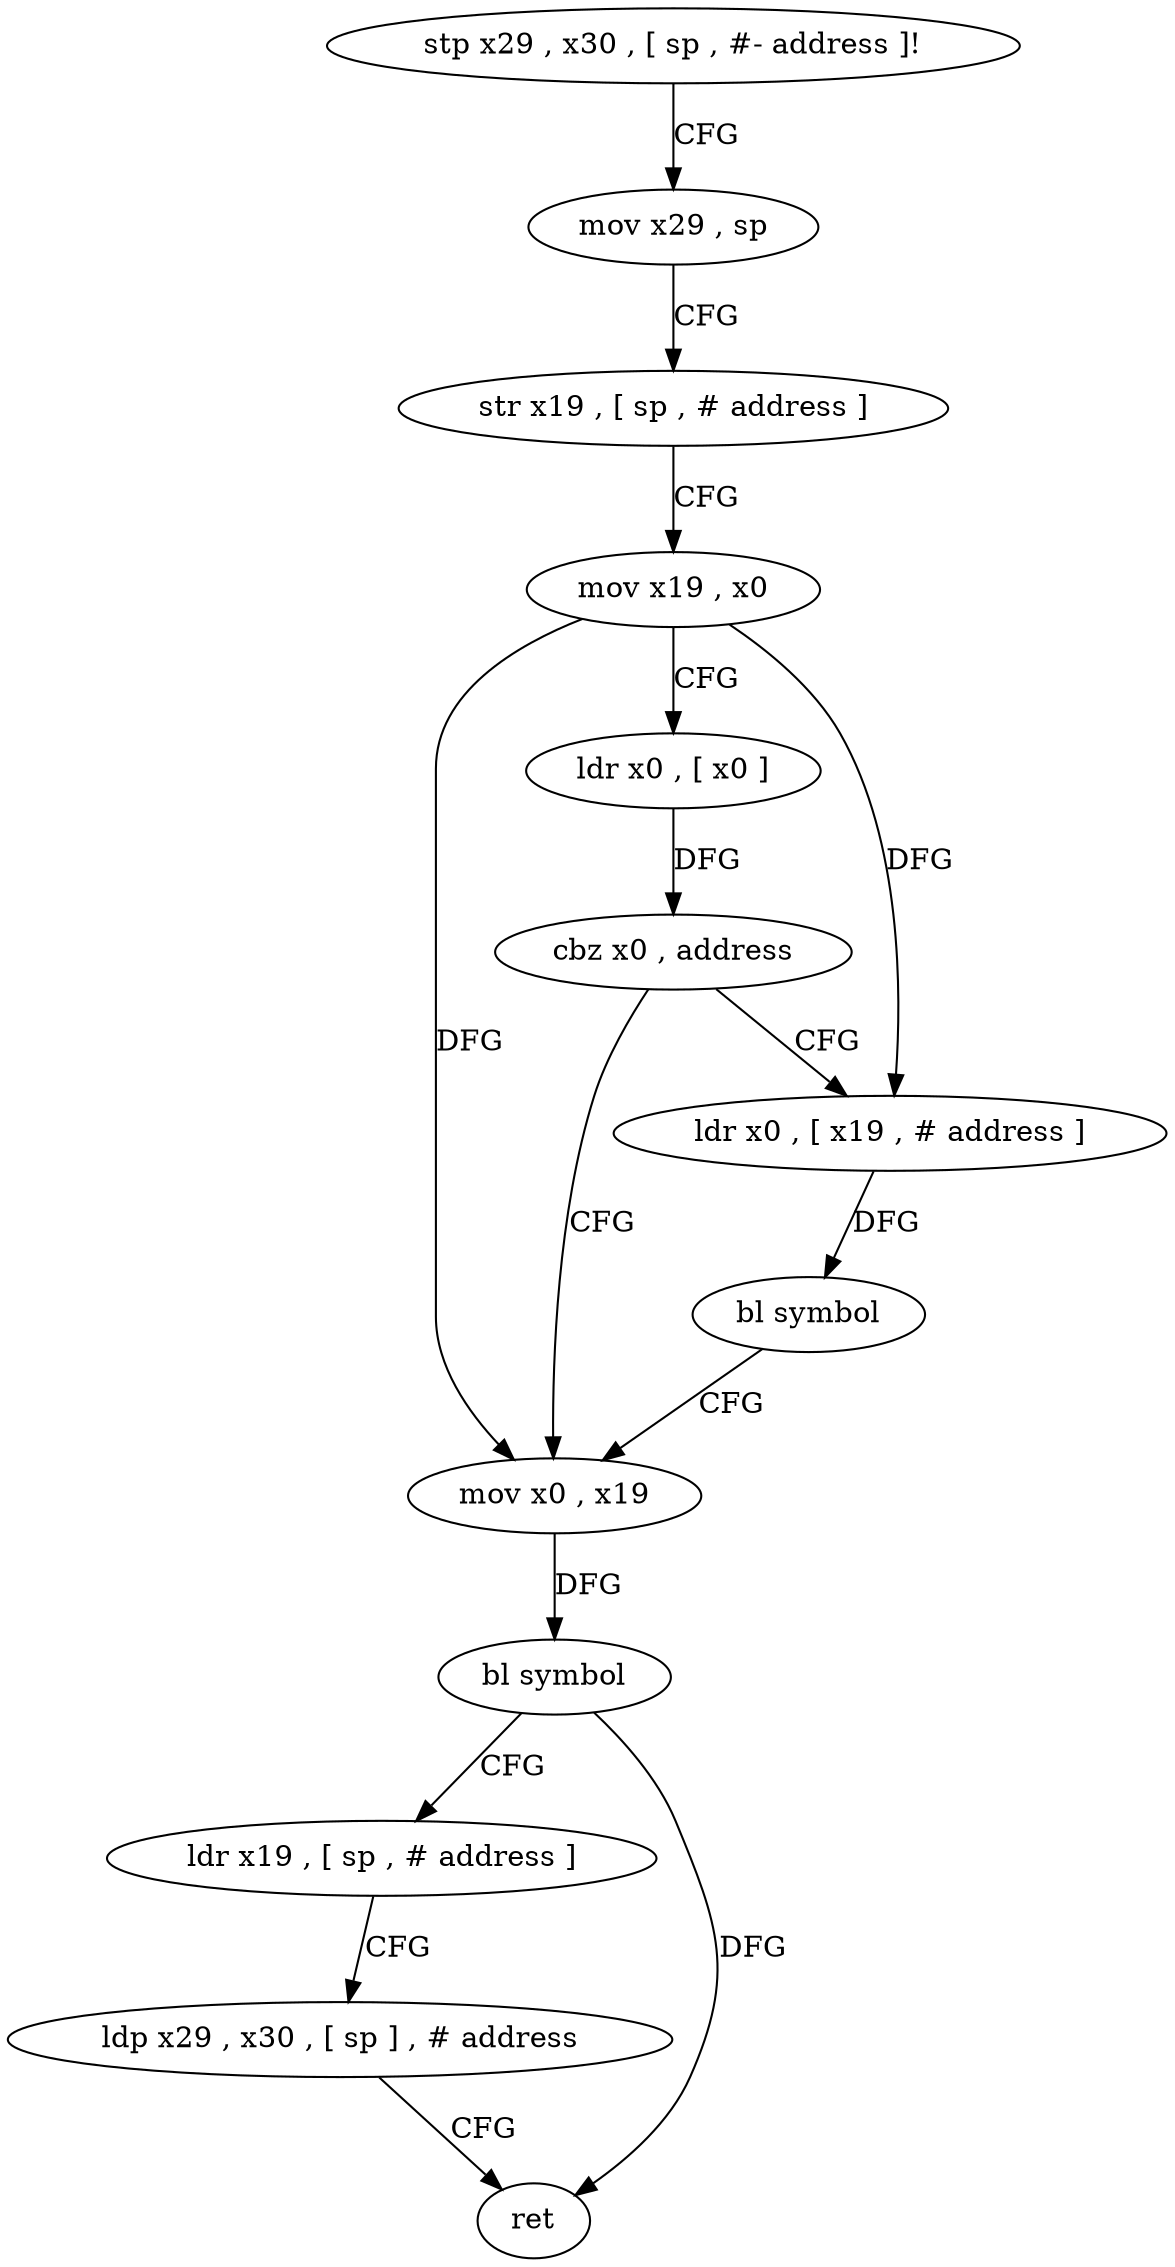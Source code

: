 digraph "func" {
"4268816" [label = "stp x29 , x30 , [ sp , #- address ]!" ]
"4268820" [label = "mov x29 , sp" ]
"4268824" [label = "str x19 , [ sp , # address ]" ]
"4268828" [label = "mov x19 , x0" ]
"4268832" [label = "ldr x0 , [ x0 ]" ]
"4268836" [label = "cbz x0 , address" ]
"4268848" [label = "mov x0 , x19" ]
"4268840" [label = "ldr x0 , [ x19 , # address ]" ]
"4268852" [label = "bl symbol" ]
"4268856" [label = "ldr x19 , [ sp , # address ]" ]
"4268860" [label = "ldp x29 , x30 , [ sp ] , # address" ]
"4268864" [label = "ret" ]
"4268844" [label = "bl symbol" ]
"4268816" -> "4268820" [ label = "CFG" ]
"4268820" -> "4268824" [ label = "CFG" ]
"4268824" -> "4268828" [ label = "CFG" ]
"4268828" -> "4268832" [ label = "CFG" ]
"4268828" -> "4268848" [ label = "DFG" ]
"4268828" -> "4268840" [ label = "DFG" ]
"4268832" -> "4268836" [ label = "DFG" ]
"4268836" -> "4268848" [ label = "CFG" ]
"4268836" -> "4268840" [ label = "CFG" ]
"4268848" -> "4268852" [ label = "DFG" ]
"4268840" -> "4268844" [ label = "DFG" ]
"4268852" -> "4268856" [ label = "CFG" ]
"4268852" -> "4268864" [ label = "DFG" ]
"4268856" -> "4268860" [ label = "CFG" ]
"4268860" -> "4268864" [ label = "CFG" ]
"4268844" -> "4268848" [ label = "CFG" ]
}
